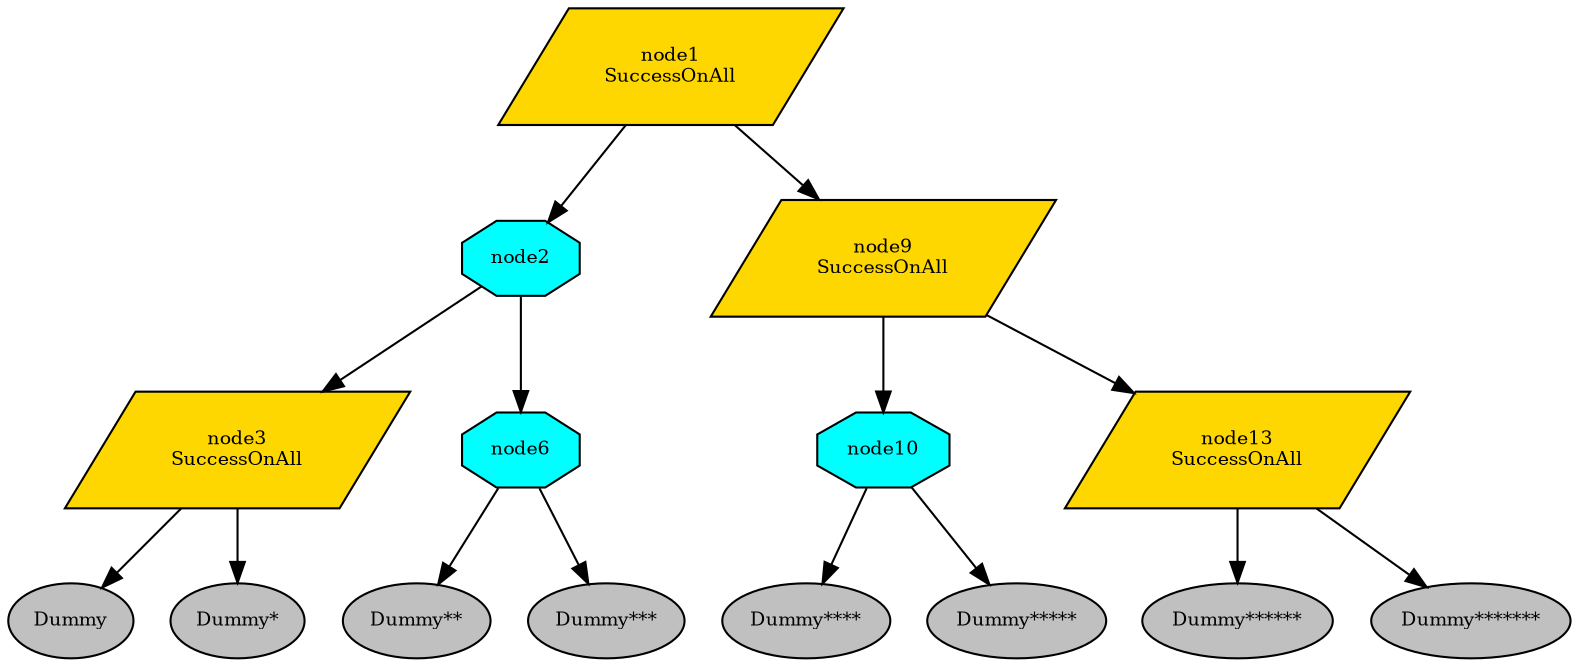 digraph pastafarianism {
ordering=out;
graph [fontname="times-roman"];
node [fontname="times-roman"];
edge [fontname="times-roman"];
node1 [fillcolor=gold, fontcolor=black, fontsize=9, label="node1\nSuccessOnAll", shape=parallelogram, style=filled];
node2 [fillcolor=cyan, fontcolor=black, fontsize=9, label=node2, shape=octagon, style=filled];
node1 -> node2;
node3 [fillcolor=gold, fontcolor=black, fontsize=9, label="node3\nSuccessOnAll", shape=parallelogram, style=filled];
node2 -> node3;
Dummy [fillcolor=gray, fontcolor=black, fontsize=9, label=Dummy, shape=ellipse, style=filled];
node3 -> Dummy;
"Dummy*" [fillcolor=gray, fontcolor=black, fontsize=9, label="Dummy*", shape=ellipse, style=filled];
node3 -> "Dummy*";
node6 [fillcolor=cyan, fontcolor=black, fontsize=9, label=node6, shape=octagon, style=filled];
node2 -> node6;
"Dummy**" [fillcolor=gray, fontcolor=black, fontsize=9, label="Dummy**", shape=ellipse, style=filled];
node6 -> "Dummy**";
"Dummy***" [fillcolor=gray, fontcolor=black, fontsize=9, label="Dummy***", shape=ellipse, style=filled];
node6 -> "Dummy***";
node9 [fillcolor=gold, fontcolor=black, fontsize=9, label="node9\nSuccessOnAll", shape=parallelogram, style=filled];
node1 -> node9;
node10 [fillcolor=cyan, fontcolor=black, fontsize=9, label=node10, shape=octagon, style=filled];
node9 -> node10;
"Dummy****" [fillcolor=gray, fontcolor=black, fontsize=9, label="Dummy****", shape=ellipse, style=filled];
node10 -> "Dummy****";
"Dummy*****" [fillcolor=gray, fontcolor=black, fontsize=9, label="Dummy*****", shape=ellipse, style=filled];
node10 -> "Dummy*****";
node13 [fillcolor=gold, fontcolor=black, fontsize=9, label="node13\nSuccessOnAll", shape=parallelogram, style=filled];
node9 -> node13;
"Dummy******" [fillcolor=gray, fontcolor=black, fontsize=9, label="Dummy******", shape=ellipse, style=filled];
node13 -> "Dummy******";
"Dummy*******" [fillcolor=gray, fontcolor=black, fontsize=9, label="Dummy*******", shape=ellipse, style=filled];
node13 -> "Dummy*******";
}
